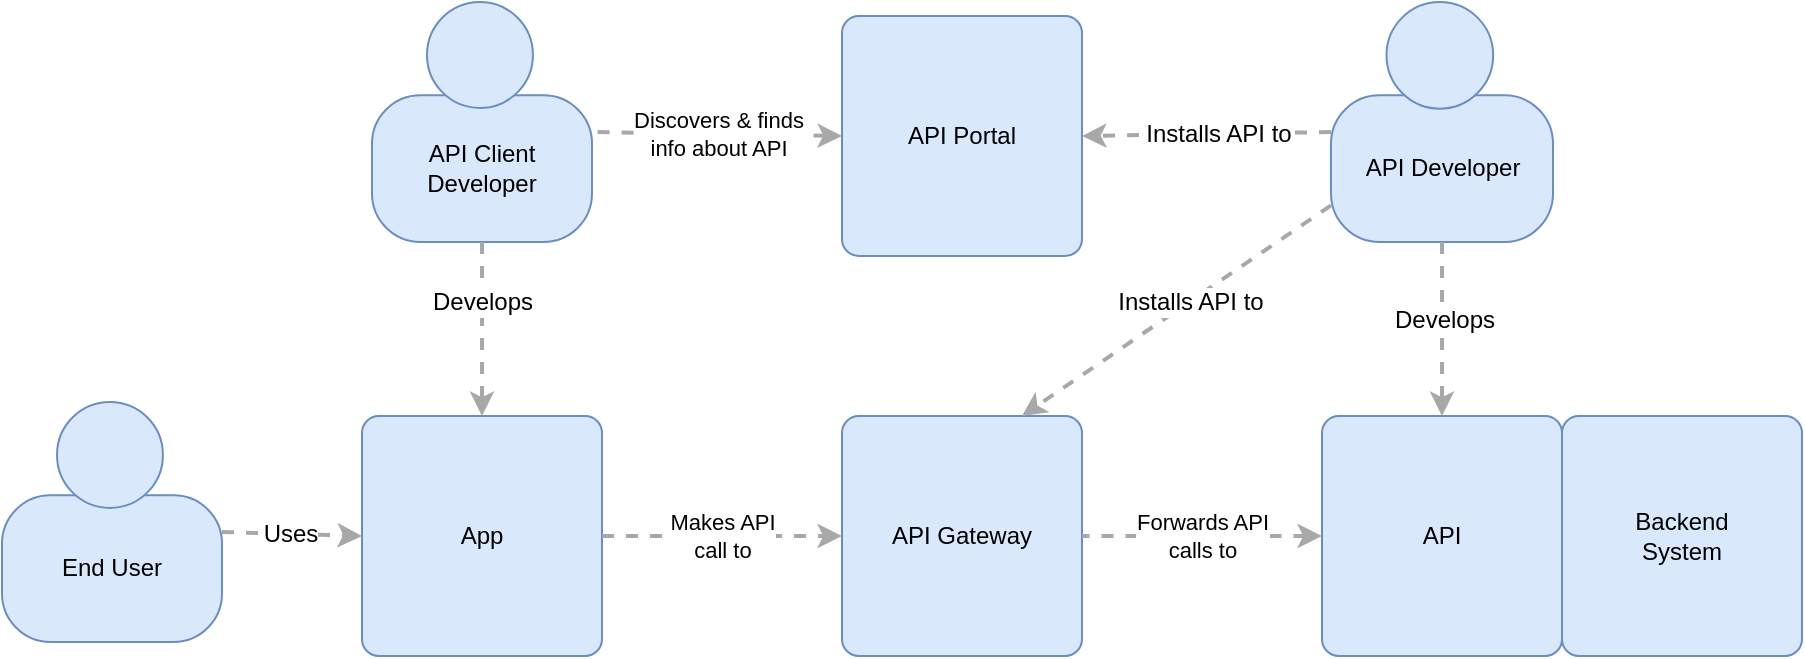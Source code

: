<mxfile version="10.8.0" type="device"><diagram id="LCpP8u988AGxHOCcW40A" name="Page-1"><mxGraphModel dx="918" dy="468" grid="1" gridSize="10" guides="1" tooltips="1" connect="1" arrows="1" fold="1" page="1" pageScale="1" pageWidth="1169" pageHeight="1654" math="0" shadow="0"><root><mxCell id="0"/><mxCell id="1" parent="0"/><mxCell id="46ExvSxHUXpXdbNJN3N8-4" value="" style="group;rounded=0;labelBackgroundColor=none;fillColor=none;fontColor=#000000;align=center;html=1;" parent="1" vertex="1" connectable="0"><mxGeometry x="205" y="193" width="110" height="120" as="geometry"/><C4Person as="c4"/></mxCell><object label="API Client Developer&lt;br&gt;" placeholders="1" c4Name="name" c4Type="body" c4Description="Beschreibung" id="46ExvSxHUXpXdbNJN3N8-5"><mxCell style="rounded=1;whiteSpace=wrap;html=1;labelBackgroundColor=none;fillColor=#dae8fc;fontColor=#000000;align=center;arcSize=33;strokeColor=#6c8ebf;" parent="46ExvSxHUXpXdbNJN3N8-4" vertex="1"><mxGeometry y="46.667" width="110" height="73.333" as="geometry"/><C4Person as="c4"/></mxCell></object><mxCell id="46ExvSxHUXpXdbNJN3N8-6" value="" style="ellipse;whiteSpace=wrap;html=1;aspect=fixed;rounded=0;labelBackgroundColor=none;fillColor=#dae8fc;fontSize=12;fontColor=#000000;align=center;strokeColor=#6c8ebf;" parent="46ExvSxHUXpXdbNJN3N8-4" vertex="1"><mxGeometry x="27.5" width="52.963" height="52.963" as="geometry"/><C4Person as="c4"/></mxCell><mxCell id="46ExvSxHUXpXdbNJN3N8-7" value="" style="group;rounded=0;labelBackgroundColor=none;fillColor=none;fontColor=#000000;align=center;html=1;" parent="1" vertex="1" connectable="0"><mxGeometry x="20" y="393" width="110" height="120" as="geometry"/><C4Person as="c4"/></mxCell><object label="End User&lt;br&gt;" placeholders="1" c4Name="name" c4Type="body" c4Description="Beschreibung" id="46ExvSxHUXpXdbNJN3N8-8"><mxCell style="rounded=1;whiteSpace=wrap;html=1;labelBackgroundColor=none;fillColor=#dae8fc;fontColor=#000000;align=center;arcSize=33;strokeColor=#6c8ebf;" parent="46ExvSxHUXpXdbNJN3N8-7" vertex="1"><mxGeometry y="46.667" width="110" height="73.333" as="geometry"/><C4Person as="c4"/></mxCell></object><mxCell id="46ExvSxHUXpXdbNJN3N8-9" value="" style="ellipse;whiteSpace=wrap;html=1;aspect=fixed;rounded=0;labelBackgroundColor=none;fillColor=#dae8fc;fontSize=12;fontColor=#000000;align=center;strokeColor=#6c8ebf;" parent="46ExvSxHUXpXdbNJN3N8-7" vertex="1"><mxGeometry x="27.5" width="52.963" height="52.963" as="geometry"/><C4Person as="c4"/></mxCell><mxCell id="46ExvSxHUXpXdbNJN3N8-10" value="" style="group;rounded=0;labelBackgroundColor=none;fillColor=none;fontColor=#000000;align=center;html=1;" parent="1" vertex="1" connectable="0"><mxGeometry x="684.5" y="193" width="111" height="120" as="geometry"/><C4Person as="c4"/></mxCell><object label="API Developer&lt;br&gt;" placeholders="1" c4Name="name" c4Type="body" c4Description="Beschreibung" id="46ExvSxHUXpXdbNJN3N8-11"><mxCell style="rounded=1;whiteSpace=wrap;html=1;labelBackgroundColor=none;fillColor=#dae8fc;fontColor=#000000;align=center;arcSize=33;strokeColor=#6c8ebf;" parent="46ExvSxHUXpXdbNJN3N8-10" vertex="1"><mxGeometry y="46.667" width="111" height="73.333" as="geometry"/><C4Person as="c4"/></mxCell></object><mxCell id="46ExvSxHUXpXdbNJN3N8-12" value="" style="ellipse;whiteSpace=wrap;html=1;aspect=fixed;rounded=0;labelBackgroundColor=none;fillColor=#dae8fc;fontSize=12;fontColor=#000000;align=center;strokeColor=#6c8ebf;" parent="46ExvSxHUXpXdbNJN3N8-10" vertex="1"><mxGeometry x="27.75" width="53.333" height="53.333" as="geometry"/><C4Person as="c4"/></mxCell><object label="App&lt;br&gt;" placeholders="1" c4Name="name" c4Type="SoftwareSystem" c4Description="Beschreibung" id="46ExvSxHUXpXdbNJN3N8-13"><mxCell style="rounded=1;whiteSpace=wrap;html=1;labelBackgroundColor=none;fillColor=#dae8fc;fontColor=#000000;align=center;arcSize=7;strokeColor=#6c8ebf;" parent="1" vertex="1"><mxGeometry x="200" y="400" width="120" height="120" as="geometry"/><C4SoftwareSystem as="c4"/></mxCell></object><object label="API Gateway&lt;br&gt;" placeholders="1" c4Name="name" c4Type="SoftwareSystem" c4Description="Beschreibung" id="46ExvSxHUXpXdbNJN3N8-17"><mxCell style="rounded=1;whiteSpace=wrap;html=1;labelBackgroundColor=none;fillColor=#dae8fc;fontColor=#000000;align=center;arcSize=7;strokeColor=#6c8ebf;" parent="1" vertex="1"><mxGeometry x="440" y="400" width="120" height="120" as="geometry"/><C4SoftwareSystem as="c4"/></mxCell></object><object label="API Portal&lt;br&gt;" placeholders="1" c4Name="name" c4Type="SoftwareSystem" c4Description="Beschreibung" id="46ExvSxHUXpXdbNJN3N8-18"><mxCell style="rounded=1;whiteSpace=wrap;html=1;labelBackgroundColor=none;fillColor=#dae8fc;fontColor=#000000;align=center;arcSize=7;strokeColor=#6c8ebf;" parent="1" vertex="1"><mxGeometry x="440" y="200" width="120" height="120" as="geometry"/><C4SoftwareSystem as="c4"/></mxCell></object><object label="API&lt;br&gt;" placeholders="1" c4Name="name" c4Type="SoftwareSystem" c4Description="Beschreibung" id="46ExvSxHUXpXdbNJN3N8-19"><mxCell style="rounded=1;whiteSpace=wrap;html=1;labelBackgroundColor=none;fillColor=#dae8fc;fontColor=#000000;align=center;arcSize=7;strokeColor=#6c8ebf;" parent="1" vertex="1"><mxGeometry x="680" y="400" width="120" height="120" as="geometry"/><C4SoftwareSystem as="c4"/></mxCell></object><object label="Backend&lt;br&gt;System&lt;br&gt;" placeholders="1" c4Name="name" c4Type="SoftwareSystem" c4Description="Beschreibung" id="46ExvSxHUXpXdbNJN3N8-20"><mxCell style="rounded=1;whiteSpace=wrap;html=1;labelBackgroundColor=none;fillColor=#dae8fc;fontColor=#000000;align=center;arcSize=7;strokeColor=#6c8ebf;" parent="1" vertex="1"><mxGeometry x="800" y="400" width="120" height="120" as="geometry"/><C4SoftwareSystem as="c4"/></mxCell></object><object label="&lt;div style=&quot;text-align: left&quot;&gt;&lt;div style=&quot;text-align: center&quot;&gt;&lt;br&gt;&lt;/div&gt;&lt;/div&gt;" c4Type="Relationship" c4Description="Beschreibung" c4Technology="technology" id="46ExvSxHUXpXdbNJN3N8-22"><mxCell style="edgeStyle=none;rounded=0;html=1;entryX=0;entryY=0.5;jettySize=auto;orthogonalLoop=1;strokeColor=#A8A8A8;strokeWidth=2;fontColor=#000000;jumpStyle=none;dashed=1;startArrow=none;startFill=0;entryDx=0;entryDy=0;exitX=1;exitY=0.25;exitDx=0;exitDy=0;" parent="1" source="46ExvSxHUXpXdbNJN3N8-8" target="46ExvSxHUXpXdbNJN3N8-13" edge="1"><mxGeometry width="160" relative="1" as="geometry"><mxPoint x="150" y="460" as="sourcePoint"/><mxPoint x="200" y="460" as="targetPoint"/></mxGeometry><C4Relationship as="c4"/></mxCell></object><mxCell id="46ExvSxHUXpXdbNJN3N8-34" value="Uses" style="text;html=1;resizable=0;points=[];align=center;verticalAlign=middle;labelBackgroundColor=#ffffff;" parent="46ExvSxHUXpXdbNJN3N8-22" vertex="1" connectable="0"><mxGeometry x="-0.04" relative="1" as="geometry"><mxPoint as="offset"/></mxGeometry></mxCell><object label="&lt;div style=&quot;text-align: left&quot;&gt;&lt;div style=&quot;text-align: center&quot;&gt;Makes API&lt;/div&gt;&lt;div style=&quot;text-align: center&quot;&gt;call to&lt;/div&gt;&lt;/div&gt;" c4Type="Relationship" c4Description="Beschreibung" c4Technology="technology" id="46ExvSxHUXpXdbNJN3N8-23"><mxCell style="edgeStyle=none;rounded=0;html=1;jettySize=auto;orthogonalLoop=1;strokeColor=#A8A8A8;strokeWidth=2;fontColor=#000000;jumpStyle=none;dashed=1;startArrow=none;startFill=0;entryX=0;entryY=0.5;entryDx=0;entryDy=0;exitX=1;exitY=0.5;exitDx=0;exitDy=0;" parent="1" source="46ExvSxHUXpXdbNJN3N8-13" target="46ExvSxHUXpXdbNJN3N8-17" edge="1"><mxGeometry width="160" relative="1" as="geometry"><mxPoint x="330" y="470" as="sourcePoint"/><mxPoint x="350" y="490" as="targetPoint"/></mxGeometry><C4Relationship as="c4"/></mxCell></object><object label="&lt;div style=&quot;text-align: left&quot;&gt;&lt;div style=&quot;text-align: center&quot;&gt;Forwards API&lt;br&gt;&lt;/div&gt;&lt;div style=&quot;text-align: center&quot;&gt;calls to&lt;/div&gt;&lt;/div&gt;" c4Type="Relationship" c4Description="Beschreibung" c4Technology="technology" id="46ExvSxHUXpXdbNJN3N8-24"><mxCell style="edgeStyle=none;rounded=0;html=1;jettySize=auto;orthogonalLoop=1;strokeColor=#A8A8A8;strokeWidth=2;fontColor=#000000;jumpStyle=none;dashed=1;startArrow=classic;startFill=1;exitX=0;exitY=0.5;exitDx=0;exitDy=0;entryX=1;entryY=0.5;entryDx=0;entryDy=0;endArrow=none;endFill=0;" parent="1" source="46ExvSxHUXpXdbNJN3N8-19" target="46ExvSxHUXpXdbNJN3N8-17" edge="1"><mxGeometry width="160" relative="1" as="geometry"><mxPoint x="410" y="470" as="sourcePoint"/><mxPoint x="570" y="480" as="targetPoint"/></mxGeometry><C4Relationship as="c4"/></mxCell></object><object label="&lt;div style=&quot;text-align: left&quot;&gt;&lt;div style=&quot;text-align: center&quot;&gt;&lt;br&gt;&lt;/div&gt;&lt;/div&gt;" c4Type="Relationship" c4Description="Beschreibung" c4Technology="technology" id="46ExvSxHUXpXdbNJN3N8-27"><mxCell style="edgeStyle=none;rounded=0;html=1;entryX=1;entryY=0.5;jettySize=auto;orthogonalLoop=1;strokeColor=#A8A8A8;strokeWidth=2;fontColor=#000000;jumpStyle=none;dashed=1;startArrow=none;startFill=0;entryDx=0;entryDy=0;exitX=0;exitY=0.25;exitDx=0;exitDy=0;" parent="1" source="46ExvSxHUXpXdbNJN3N8-11" target="46ExvSxHUXpXdbNJN3N8-18" edge="1"><mxGeometry width="160" relative="1" as="geometry"><mxPoint x="609" y="293" as="sourcePoint"/><mxPoint x="510" y="410" as="targetPoint"/></mxGeometry><C4Relationship as="c4"/></mxCell></object><mxCell id="46ExvSxHUXpXdbNJN3N8-38" value="Installs API to" style="text;html=1;resizable=0;points=[];align=center;verticalAlign=middle;labelBackgroundColor=#ffffff;" parent="46ExvSxHUXpXdbNJN3N8-27" vertex="1" connectable="0"><mxGeometry x="-0.088" relative="1" as="geometry"><mxPoint as="offset"/></mxGeometry></mxCell><object label="&lt;div style=&quot;text-align: left&quot;&gt;&lt;div style=&quot;text-align: center&quot;&gt;&lt;br&gt;&lt;/div&gt;&lt;/div&gt;" c4Type="Relationship" c4Description="Beschreibung" c4Technology="technology" id="46ExvSxHUXpXdbNJN3N8-28"><mxCell style="edgeStyle=none;rounded=0;html=1;entryX=0.75;entryY=0;jettySize=auto;orthogonalLoop=1;strokeColor=#A8A8A8;strokeWidth=2;fontColor=#000000;jumpStyle=none;dashed=1;startArrow=none;startFill=0;entryDx=0;entryDy=0;exitX=0;exitY=0.75;exitDx=0;exitDy=0;" parent="1" source="46ExvSxHUXpXdbNJN3N8-11" target="46ExvSxHUXpXdbNJN3N8-17" edge="1"><mxGeometry width="160" relative="1" as="geometry"><mxPoint x="609" y="312" as="sourcePoint"/><mxPoint x="510" y="410" as="targetPoint"/></mxGeometry><C4Relationship as="c4"/></mxCell></object><mxCell id="46ExvSxHUXpXdbNJN3N8-33" value="Installs API to&lt;br&gt;" style="text;html=1;resizable=0;points=[];align=center;verticalAlign=middle;labelBackgroundColor=#ffffff;" parent="46ExvSxHUXpXdbNJN3N8-28" vertex="1" connectable="0"><mxGeometry x="-0.086" relative="1" as="geometry"><mxPoint as="offset"/></mxGeometry></mxCell><object label="&lt;div style=&quot;text-align: left&quot;&gt;&lt;div style=&quot;text-align: center&quot;&gt;&lt;br&gt;&lt;/div&gt;&lt;/div&gt;" c4Type="Relationship" c4Description="Beschreibung" c4Technology="technology" id="46ExvSxHUXpXdbNJN3N8-29"><mxCell style="edgeStyle=none;rounded=0;html=1;entryX=0.5;entryY=0;jettySize=auto;orthogonalLoop=1;strokeColor=#A8A8A8;strokeWidth=2;fontColor=#000000;jumpStyle=none;dashed=1;startArrow=none;startFill=0;entryDx=0;entryDy=0;exitX=0.5;exitY=1;exitDx=0;exitDy=0;" parent="1" source="46ExvSxHUXpXdbNJN3N8-11" target="46ExvSxHUXpXdbNJN3N8-19" edge="1"><mxGeometry width="160" relative="1" as="geometry"><mxPoint x="689" y="312" as="sourcePoint"/><mxPoint x="590" y="410" as="targetPoint"/></mxGeometry><C4Relationship as="c4"/></mxCell></object><mxCell id="46ExvSxHUXpXdbNJN3N8-32" value="Develops" style="text;html=1;resizable=0;points=[];align=center;verticalAlign=middle;labelBackgroundColor=#ffffff;" parent="46ExvSxHUXpXdbNJN3N8-29" vertex="1" connectable="0"><mxGeometry x="-0.099" y="1" relative="1" as="geometry"><mxPoint as="offset"/></mxGeometry></mxCell><object label="&lt;div style=&quot;text-align: left&quot;&gt;&lt;div style=&quot;text-align: center&quot;&gt;Discovers &amp;amp; finds&lt;/div&gt;&lt;div style=&quot;text-align: center&quot;&gt;info about API&lt;/div&gt;&lt;/div&gt;" c4Type="Relationship" c4Description="Beschreibung" c4Technology="technology" id="46ExvSxHUXpXdbNJN3N8-30"><mxCell style="edgeStyle=none;rounded=0;html=1;entryX=1;entryY=0.25;jettySize=auto;orthogonalLoop=1;strokeColor=#A8A8A8;strokeWidth=2;fontColor=#000000;jumpStyle=none;dashed=1;startArrow=classic;startFill=1;entryDx=0;entryDy=0;exitX=0;exitY=0.5;exitDx=0;exitDy=0;endArrow=none;endFill=0;" parent="1" source="46ExvSxHUXpXdbNJN3N8-18" target="46ExvSxHUXpXdbNJN3N8-5" edge="1"><mxGeometry width="160" relative="1" as="geometry"><mxPoint x="370" y="265" as="sourcePoint"/><mxPoint x="490" y="270" as="targetPoint"/></mxGeometry><C4Relationship as="c4"/></mxCell></object><object label="&lt;div style=&quot;text-align: left&quot;&gt;&lt;div style=&quot;text-align: center&quot;&gt;&lt;br&gt;&lt;/div&gt;&lt;/div&gt;" c4Type="Relationship" c4Description="Beschreibung" c4Technology="technology" id="46ExvSxHUXpXdbNJN3N8-31"><mxCell style="edgeStyle=none;rounded=0;html=1;entryX=0.5;entryY=0;jettySize=auto;orthogonalLoop=1;strokeColor=#A8A8A8;strokeWidth=2;fontColor=#000000;jumpStyle=none;dashed=1;startArrow=none;startFill=0;entryDx=0;entryDy=0;exitX=0.5;exitY=1;exitDx=0;exitDy=0;" parent="1" source="46ExvSxHUXpXdbNJN3N8-5" target="46ExvSxHUXpXdbNJN3N8-13" edge="1"><mxGeometry width="160" relative="1" as="geometry"><mxPoint x="370" y="270" as="sourcePoint"/><mxPoint x="320" y="275" as="targetPoint"/></mxGeometry><C4Relationship as="c4"/></mxCell></object><mxCell id="46ExvSxHUXpXdbNJN3N8-35" value="Develops" style="text;html=1;resizable=0;points=[];align=center;verticalAlign=middle;labelBackgroundColor=#ffffff;" parent="46ExvSxHUXpXdbNJN3N8-31" vertex="1" connectable="0"><mxGeometry x="-0.325" relative="1" as="geometry"><mxPoint as="offset"/></mxGeometry></mxCell></root></mxGraphModel></diagram></mxfile>